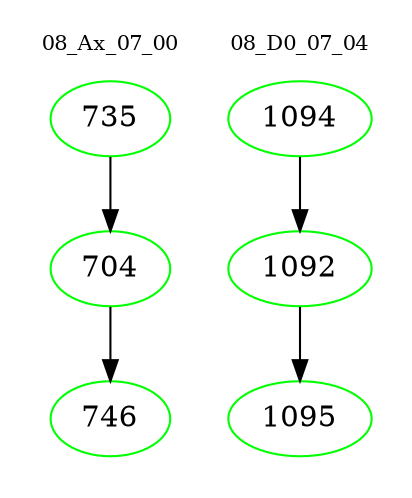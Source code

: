 digraph{
subgraph cluster_0 {
color = white
label = "08_Ax_07_00";
fontsize=10;
T0_735 [label="735", color="green"]
T0_735 -> T0_704 [color="black"]
T0_704 [label="704", color="green"]
T0_704 -> T0_746 [color="black"]
T0_746 [label="746", color="green"]
}
subgraph cluster_1 {
color = white
label = "08_D0_07_04";
fontsize=10;
T1_1094 [label="1094", color="green"]
T1_1094 -> T1_1092 [color="black"]
T1_1092 [label="1092", color="green"]
T1_1092 -> T1_1095 [color="black"]
T1_1095 [label="1095", color="green"]
}
}
